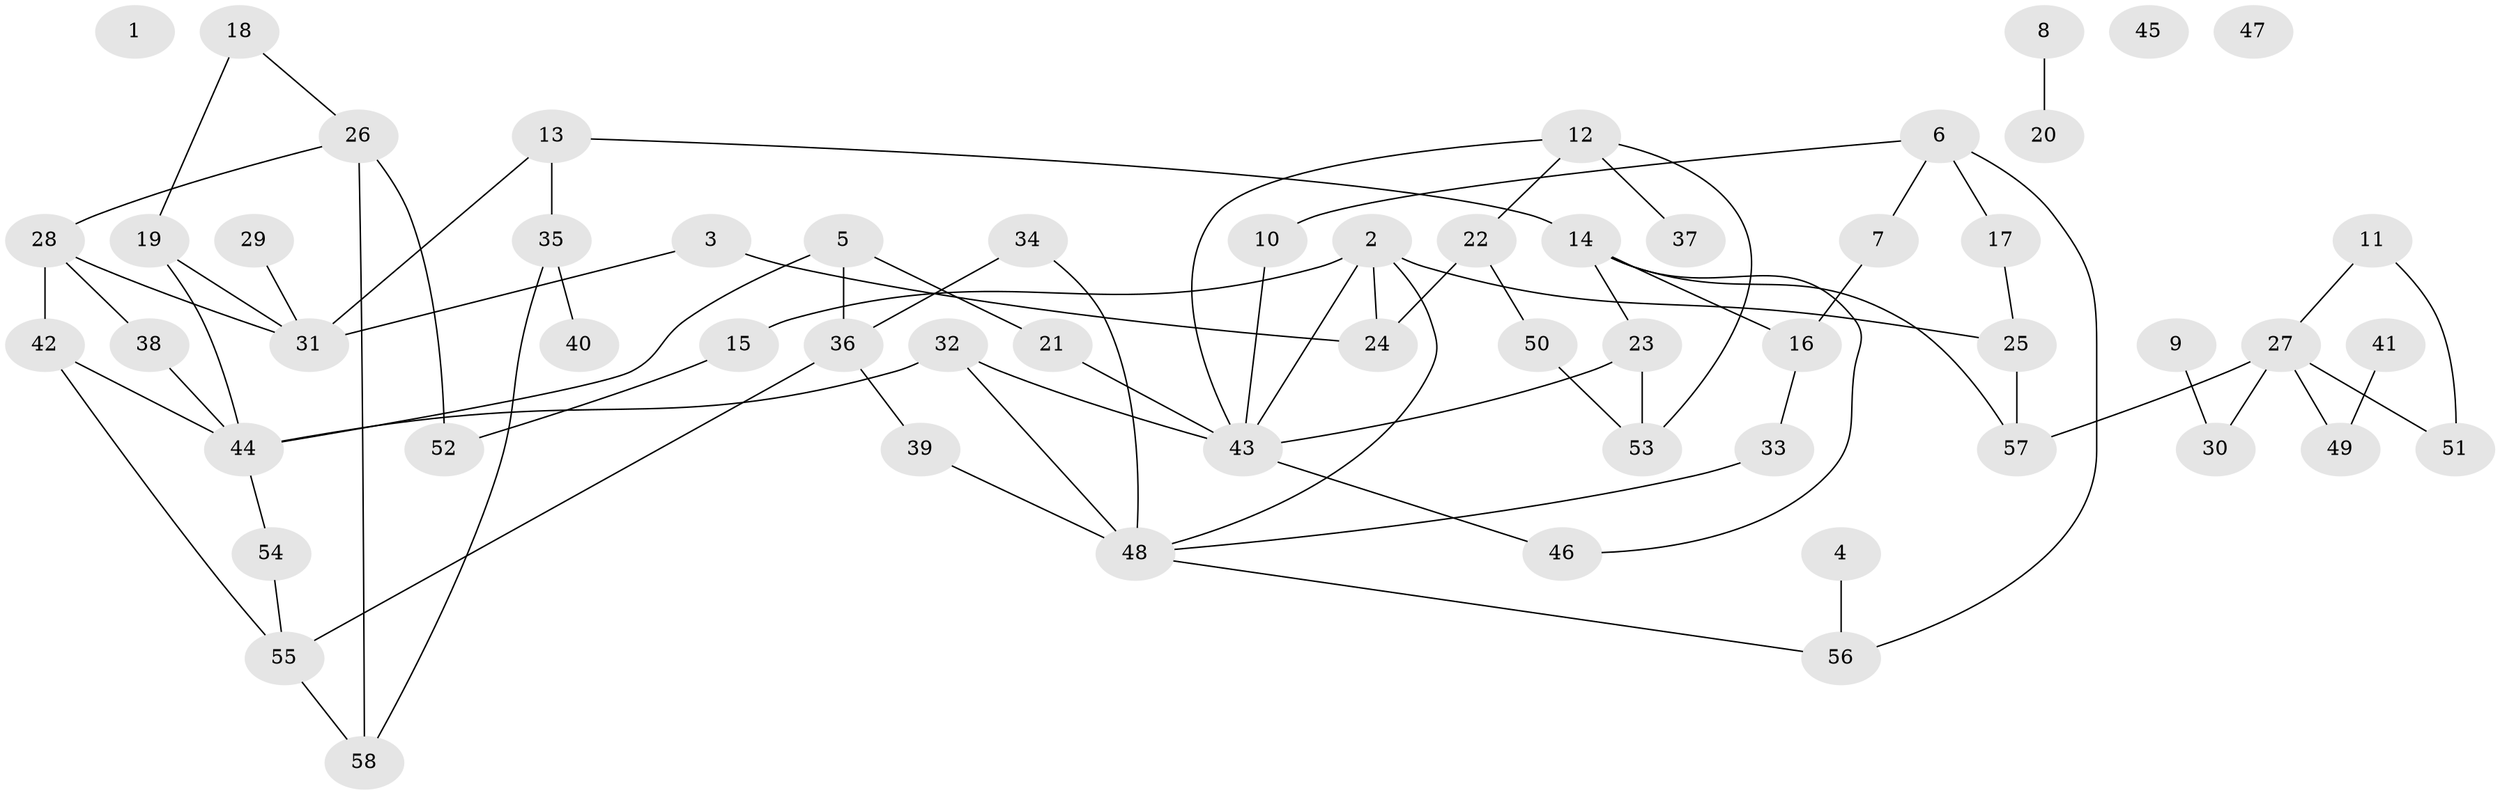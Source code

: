 // Generated by graph-tools (version 1.1) at 2025/25/03/09/25 03:25:15]
// undirected, 58 vertices, 77 edges
graph export_dot {
graph [start="1"]
  node [color=gray90,style=filled];
  1;
  2;
  3;
  4;
  5;
  6;
  7;
  8;
  9;
  10;
  11;
  12;
  13;
  14;
  15;
  16;
  17;
  18;
  19;
  20;
  21;
  22;
  23;
  24;
  25;
  26;
  27;
  28;
  29;
  30;
  31;
  32;
  33;
  34;
  35;
  36;
  37;
  38;
  39;
  40;
  41;
  42;
  43;
  44;
  45;
  46;
  47;
  48;
  49;
  50;
  51;
  52;
  53;
  54;
  55;
  56;
  57;
  58;
  2 -- 15;
  2 -- 24;
  2 -- 25;
  2 -- 43;
  2 -- 48;
  3 -- 24;
  3 -- 31;
  4 -- 56;
  5 -- 21;
  5 -- 36;
  5 -- 44;
  6 -- 7;
  6 -- 10;
  6 -- 17;
  6 -- 56;
  7 -- 16;
  8 -- 20;
  9 -- 30;
  10 -- 43;
  11 -- 27;
  11 -- 51;
  12 -- 22;
  12 -- 37;
  12 -- 43;
  12 -- 53;
  13 -- 14;
  13 -- 31;
  13 -- 35;
  14 -- 16;
  14 -- 23;
  14 -- 46;
  14 -- 57;
  15 -- 52;
  16 -- 33;
  17 -- 25;
  18 -- 19;
  18 -- 26;
  19 -- 31;
  19 -- 44;
  21 -- 43;
  22 -- 24;
  22 -- 50;
  23 -- 43;
  23 -- 53;
  25 -- 57;
  26 -- 28;
  26 -- 52;
  26 -- 58;
  27 -- 30;
  27 -- 49;
  27 -- 51;
  27 -- 57;
  28 -- 31;
  28 -- 38;
  28 -- 42;
  29 -- 31;
  32 -- 43;
  32 -- 44;
  32 -- 48;
  33 -- 48;
  34 -- 36;
  34 -- 48;
  35 -- 40;
  35 -- 58;
  36 -- 39;
  36 -- 55;
  38 -- 44;
  39 -- 48;
  41 -- 49;
  42 -- 44;
  42 -- 55;
  43 -- 46;
  44 -- 54;
  48 -- 56;
  50 -- 53;
  54 -- 55;
  55 -- 58;
}
